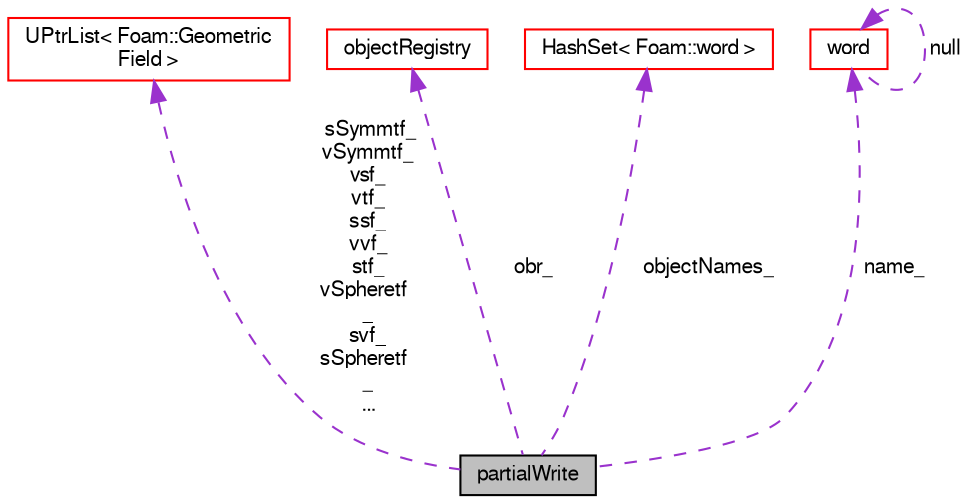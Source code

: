 digraph "partialWrite"
{
  bgcolor="transparent";
  edge [fontname="FreeSans",fontsize="10",labelfontname="FreeSans",labelfontsize="10"];
  node [fontname="FreeSans",fontsize="10",shape=record];
  Node1 [label="partialWrite",height=0.2,width=0.4,color="black", fillcolor="grey75", style="filled", fontcolor="black"];
  Node2 -> Node1 [dir="back",color="darkorchid3",fontsize="10",style="dashed",label=" sSymmtf_\nvSymmtf_\nvsf_\nvtf_\nssf_\nvvf_\nstf_\nvSpheretf\l_\nsvf_\nsSpheretf\l_\n..." ,fontname="FreeSans"];
  Node2 [label="UPtrList\< Foam::Geometric\lField \>",height=0.2,width=0.4,color="red",URL="$a25990.html"];
  Node4 -> Node1 [dir="back",color="darkorchid3",fontsize="10",style="dashed",label=" obr_" ,fontname="FreeSans"];
  Node4 [label="objectRegistry",height=0.2,width=0.4,color="red",URL="$a26326.html",tooltip="Registry of regIOobjects. "];
  Node13 -> Node1 [dir="back",color="darkorchid3",fontsize="10",style="dashed",label=" objectNames_" ,fontname="FreeSans"];
  Node13 [label="HashSet\< Foam::word \>",height=0.2,width=0.4,color="red",URL="$a25690.html"];
  Node17 -> Node1 [dir="back",color="darkorchid3",fontsize="10",style="dashed",label=" name_" ,fontname="FreeSans"];
  Node17 [label="word",height=0.2,width=0.4,color="red",URL="$a28258.html",tooltip="A class for handling words, derived from string. "];
  Node17 -> Node17 [dir="back",color="darkorchid3",fontsize="10",style="dashed",label=" null" ,fontname="FreeSans"];
}
